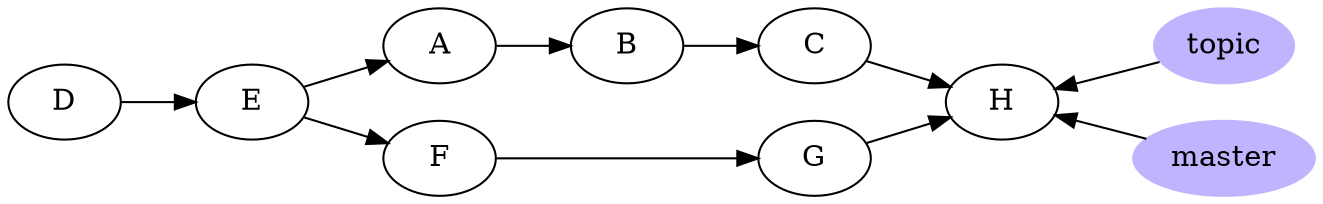digraph {
rankdir=LR;
     E -> A -> B -> C -> H
D -> E -> F -> G -> H

node [style=filled,color=".7 .3 1.0"];
H -> topic [dir=back]
H -> master [dir=back]
}
